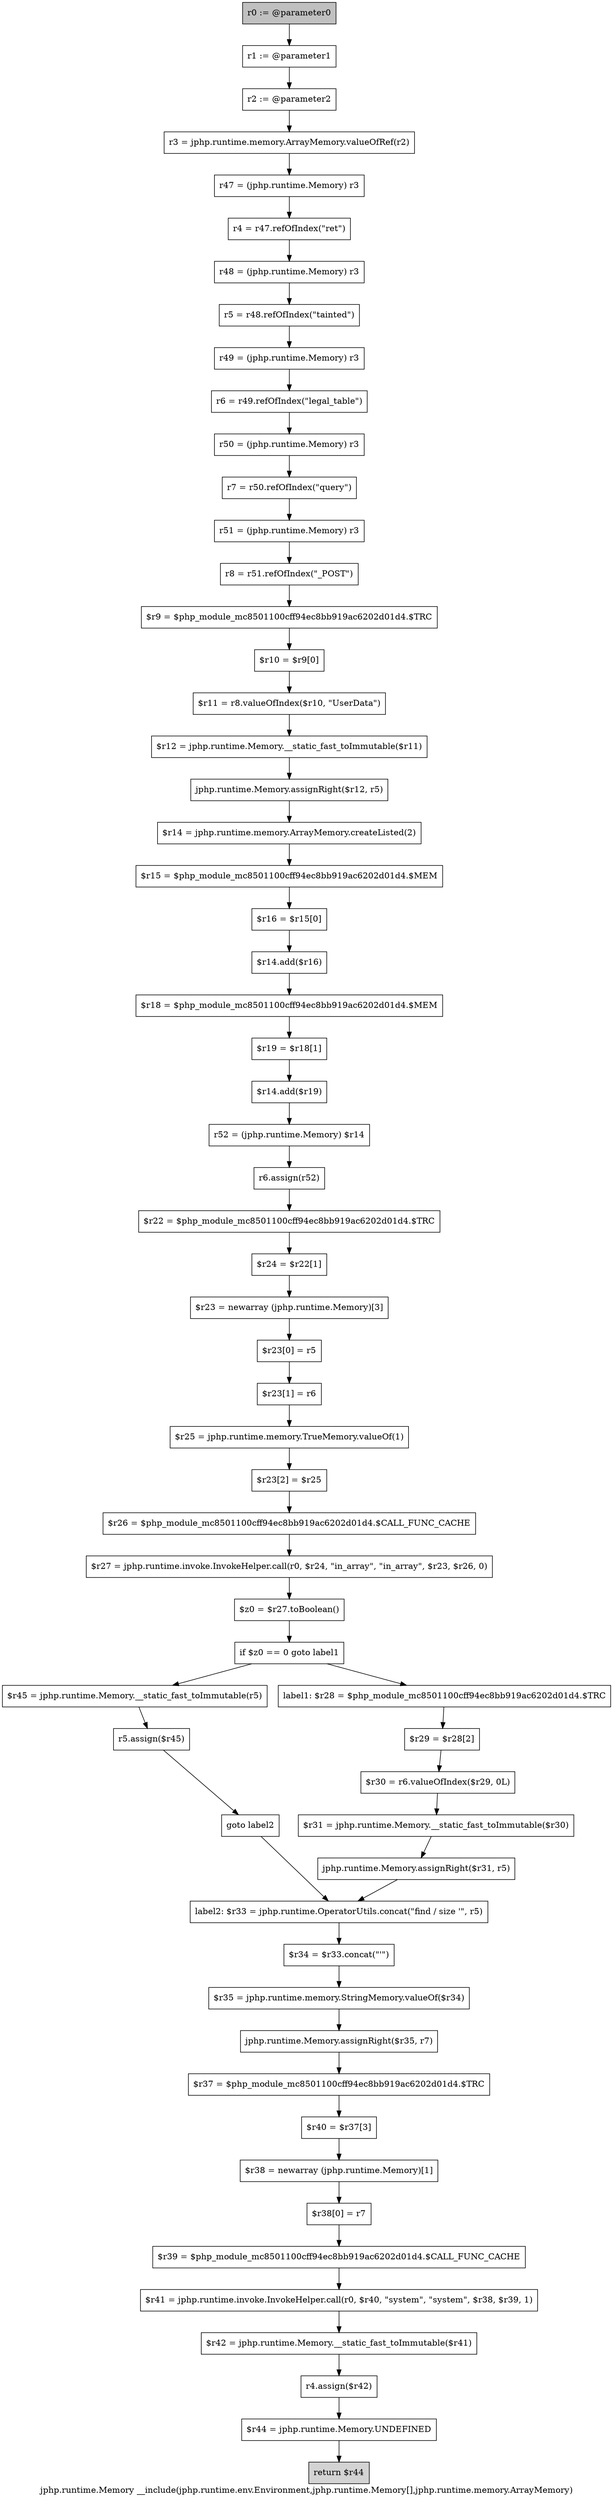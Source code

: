 digraph "jphp.runtime.Memory __include(jphp.runtime.env.Environment,jphp.runtime.Memory[],jphp.runtime.memory.ArrayMemory)" {
    label="jphp.runtime.Memory __include(jphp.runtime.env.Environment,jphp.runtime.Memory[],jphp.runtime.memory.ArrayMemory)";
    node [shape=box];
    "0" [style=filled,fillcolor=gray,label="r0 := @parameter0",];
    "1" [label="r1 := @parameter1",];
    "0"->"1";
    "2" [label="r2 := @parameter2",];
    "1"->"2";
    "3" [label="r3 = jphp.runtime.memory.ArrayMemory.valueOfRef(r2)",];
    "2"->"3";
    "4" [label="r47 = (jphp.runtime.Memory) r3",];
    "3"->"4";
    "5" [label="r4 = r47.refOfIndex(\"ret\")",];
    "4"->"5";
    "6" [label="r48 = (jphp.runtime.Memory) r3",];
    "5"->"6";
    "7" [label="r5 = r48.refOfIndex(\"tainted\")",];
    "6"->"7";
    "8" [label="r49 = (jphp.runtime.Memory) r3",];
    "7"->"8";
    "9" [label="r6 = r49.refOfIndex(\"legal_table\")",];
    "8"->"9";
    "10" [label="r50 = (jphp.runtime.Memory) r3",];
    "9"->"10";
    "11" [label="r7 = r50.refOfIndex(\"query\")",];
    "10"->"11";
    "12" [label="r51 = (jphp.runtime.Memory) r3",];
    "11"->"12";
    "13" [label="r8 = r51.refOfIndex(\"_POST\")",];
    "12"->"13";
    "14" [label="$r9 = $php_module_mc8501100cff94ec8bb919ac6202d01d4.$TRC",];
    "13"->"14";
    "15" [label="$r10 = $r9[0]",];
    "14"->"15";
    "16" [label="$r11 = r8.valueOfIndex($r10, \"UserData\")",];
    "15"->"16";
    "17" [label="$r12 = jphp.runtime.Memory.__static_fast_toImmutable($r11)",];
    "16"->"17";
    "18" [label="jphp.runtime.Memory.assignRight($r12, r5)",];
    "17"->"18";
    "19" [label="$r14 = jphp.runtime.memory.ArrayMemory.createListed(2)",];
    "18"->"19";
    "20" [label="$r15 = $php_module_mc8501100cff94ec8bb919ac6202d01d4.$MEM",];
    "19"->"20";
    "21" [label="$r16 = $r15[0]",];
    "20"->"21";
    "22" [label="$r14.add($r16)",];
    "21"->"22";
    "23" [label="$r18 = $php_module_mc8501100cff94ec8bb919ac6202d01d4.$MEM",];
    "22"->"23";
    "24" [label="$r19 = $r18[1]",];
    "23"->"24";
    "25" [label="$r14.add($r19)",];
    "24"->"25";
    "26" [label="r52 = (jphp.runtime.Memory) $r14",];
    "25"->"26";
    "27" [label="r6.assign(r52)",];
    "26"->"27";
    "28" [label="$r22 = $php_module_mc8501100cff94ec8bb919ac6202d01d4.$TRC",];
    "27"->"28";
    "29" [label="$r24 = $r22[1]",];
    "28"->"29";
    "30" [label="$r23 = newarray (jphp.runtime.Memory)[3]",];
    "29"->"30";
    "31" [label="$r23[0] = r5",];
    "30"->"31";
    "32" [label="$r23[1] = r6",];
    "31"->"32";
    "33" [label="$r25 = jphp.runtime.memory.TrueMemory.valueOf(1)",];
    "32"->"33";
    "34" [label="$r23[2] = $r25",];
    "33"->"34";
    "35" [label="$r26 = $php_module_mc8501100cff94ec8bb919ac6202d01d4.$CALL_FUNC_CACHE",];
    "34"->"35";
    "36" [label="$r27 = jphp.runtime.invoke.InvokeHelper.call(r0, $r24, \"in_array\", \"in_array\", $r23, $r26, 0)",];
    "35"->"36";
    "37" [label="$z0 = $r27.toBoolean()",];
    "36"->"37";
    "38" [label="if $z0 == 0 goto label1",];
    "37"->"38";
    "39" [label="$r45 = jphp.runtime.Memory.__static_fast_toImmutable(r5)",];
    "38"->"39";
    "42" [label="label1: $r28 = $php_module_mc8501100cff94ec8bb919ac6202d01d4.$TRC",];
    "38"->"42";
    "40" [label="r5.assign($r45)",];
    "39"->"40";
    "41" [label="goto label2",];
    "40"->"41";
    "47" [label="label2: $r33 = jphp.runtime.OperatorUtils.concat(\"find / size \'\", r5)",];
    "41"->"47";
    "43" [label="$r29 = $r28[2]",];
    "42"->"43";
    "44" [label="$r30 = r6.valueOfIndex($r29, 0L)",];
    "43"->"44";
    "45" [label="$r31 = jphp.runtime.Memory.__static_fast_toImmutable($r30)",];
    "44"->"45";
    "46" [label="jphp.runtime.Memory.assignRight($r31, r5)",];
    "45"->"46";
    "46"->"47";
    "48" [label="$r34 = $r33.concat(\"\'\")",];
    "47"->"48";
    "49" [label="$r35 = jphp.runtime.memory.StringMemory.valueOf($r34)",];
    "48"->"49";
    "50" [label="jphp.runtime.Memory.assignRight($r35, r7)",];
    "49"->"50";
    "51" [label="$r37 = $php_module_mc8501100cff94ec8bb919ac6202d01d4.$TRC",];
    "50"->"51";
    "52" [label="$r40 = $r37[3]",];
    "51"->"52";
    "53" [label="$r38 = newarray (jphp.runtime.Memory)[1]",];
    "52"->"53";
    "54" [label="$r38[0] = r7",];
    "53"->"54";
    "55" [label="$r39 = $php_module_mc8501100cff94ec8bb919ac6202d01d4.$CALL_FUNC_CACHE",];
    "54"->"55";
    "56" [label="$r41 = jphp.runtime.invoke.InvokeHelper.call(r0, $r40, \"system\", \"system\", $r38, $r39, 1)",];
    "55"->"56";
    "57" [label="$r42 = jphp.runtime.Memory.__static_fast_toImmutable($r41)",];
    "56"->"57";
    "58" [label="r4.assign($r42)",];
    "57"->"58";
    "59" [label="$r44 = jphp.runtime.Memory.UNDEFINED",];
    "58"->"59";
    "60" [style=filled,fillcolor=lightgray,label="return $r44",];
    "59"->"60";
}

